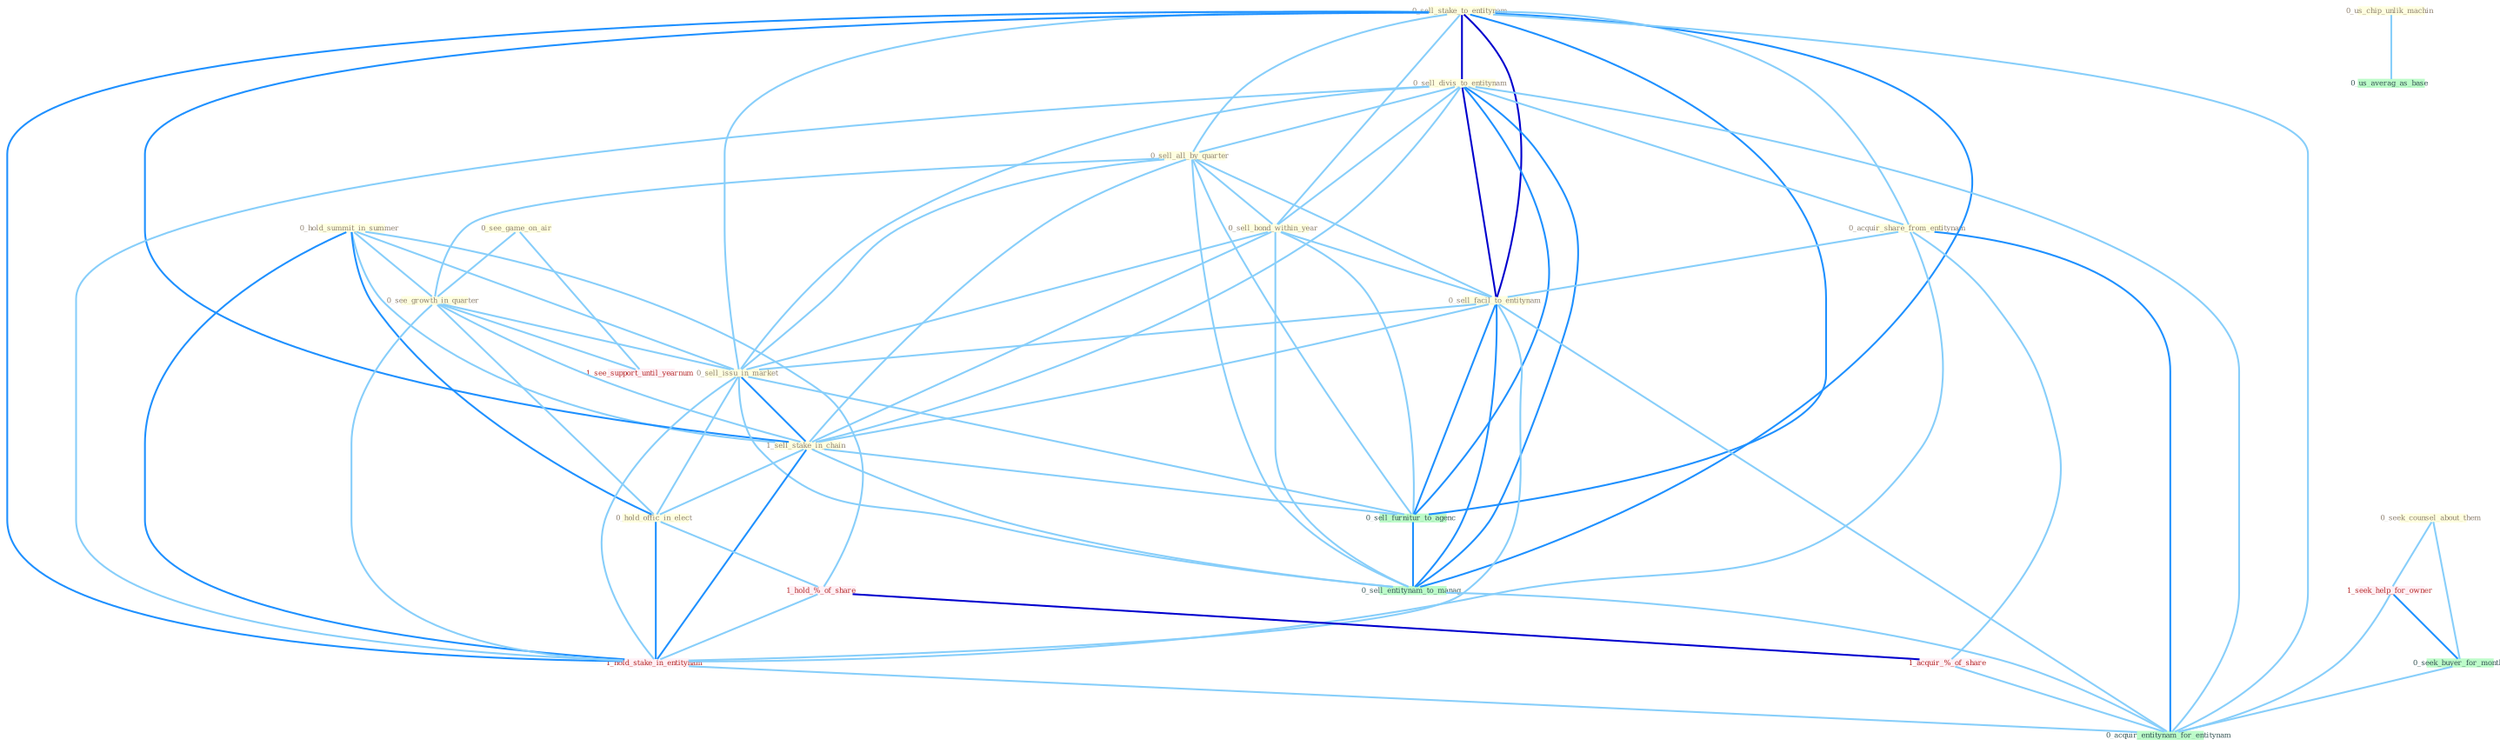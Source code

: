 Graph G{ 
    node
    [shape=polygon,style=filled,width=.5,height=.06,color="#BDFCC9",fixedsize=true,fontsize=4,
    fontcolor="#2f4f4f"];
    {node
    [color="#ffffe0", fontcolor="#8b7d6b"] "0_hold_summit_in_summer " "0_sell_stake_to_entitynam " "0_sell_divis_to_entitynam " "0_see_game_on_air " "0_acquir_share_from_entitynam " "0_sell_all_by_quarter " "0_see_growth_in_quarter " "0_us_chip_unlik_machin " "0_sell_bond_within_year " "0_sell_facil_to_entitynam " "0_sell_issu_in_market " "1_sell_stake_in_chain " "0_hold_offic_in_elect " "0_seek_counsel_about_them "}
{node [color="#fff0f5", fontcolor="#b22222"] "1_hold_%_of_share " "1_hold_stake_in_entitynam " "1_seek_help_for_owner " "1_acquir_%_of_share " "1_see_support_until_yearnum "}
edge [color="#B0E2FF"];

	"0_hold_summit_in_summer " -- "0_see_growth_in_quarter " [w="1", color="#87cefa" ];
	"0_hold_summit_in_summer " -- "0_sell_issu_in_market " [w="1", color="#87cefa" ];
	"0_hold_summit_in_summer " -- "1_sell_stake_in_chain " [w="1", color="#87cefa" ];
	"0_hold_summit_in_summer " -- "0_hold_offic_in_elect " [w="2", color="#1e90ff" , len=0.8];
	"0_hold_summit_in_summer " -- "1_hold_%_of_share " [w="1", color="#87cefa" ];
	"0_hold_summit_in_summer " -- "1_hold_stake_in_entitynam " [w="2", color="#1e90ff" , len=0.8];
	"0_sell_stake_to_entitynam " -- "0_sell_divis_to_entitynam " [w="3", color="#0000cd" , len=0.6];
	"0_sell_stake_to_entitynam " -- "0_acquir_share_from_entitynam " [w="1", color="#87cefa" ];
	"0_sell_stake_to_entitynam " -- "0_sell_all_by_quarter " [w="1", color="#87cefa" ];
	"0_sell_stake_to_entitynam " -- "0_sell_bond_within_year " [w="1", color="#87cefa" ];
	"0_sell_stake_to_entitynam " -- "0_sell_facil_to_entitynam " [w="3", color="#0000cd" , len=0.6];
	"0_sell_stake_to_entitynam " -- "0_sell_issu_in_market " [w="1", color="#87cefa" ];
	"0_sell_stake_to_entitynam " -- "1_sell_stake_in_chain " [w="2", color="#1e90ff" , len=0.8];
	"0_sell_stake_to_entitynam " -- "1_hold_stake_in_entitynam " [w="2", color="#1e90ff" , len=0.8];
	"0_sell_stake_to_entitynam " -- "0_sell_furnitur_to_agenc " [w="2", color="#1e90ff" , len=0.8];
	"0_sell_stake_to_entitynam " -- "0_sell_entitynam_to_manag " [w="2", color="#1e90ff" , len=0.8];
	"0_sell_stake_to_entitynam " -- "0_acquir_entitynam_for_entitynam " [w="1", color="#87cefa" ];
	"0_sell_divis_to_entitynam " -- "0_acquir_share_from_entitynam " [w="1", color="#87cefa" ];
	"0_sell_divis_to_entitynam " -- "0_sell_all_by_quarter " [w="1", color="#87cefa" ];
	"0_sell_divis_to_entitynam " -- "0_sell_bond_within_year " [w="1", color="#87cefa" ];
	"0_sell_divis_to_entitynam " -- "0_sell_facil_to_entitynam " [w="3", color="#0000cd" , len=0.6];
	"0_sell_divis_to_entitynam " -- "0_sell_issu_in_market " [w="1", color="#87cefa" ];
	"0_sell_divis_to_entitynam " -- "1_sell_stake_in_chain " [w="1", color="#87cefa" ];
	"0_sell_divis_to_entitynam " -- "1_hold_stake_in_entitynam " [w="1", color="#87cefa" ];
	"0_sell_divis_to_entitynam " -- "0_sell_furnitur_to_agenc " [w="2", color="#1e90ff" , len=0.8];
	"0_sell_divis_to_entitynam " -- "0_sell_entitynam_to_manag " [w="2", color="#1e90ff" , len=0.8];
	"0_sell_divis_to_entitynam " -- "0_acquir_entitynam_for_entitynam " [w="1", color="#87cefa" ];
	"0_see_game_on_air " -- "0_see_growth_in_quarter " [w="1", color="#87cefa" ];
	"0_see_game_on_air " -- "1_see_support_until_yearnum " [w="1", color="#87cefa" ];
	"0_acquir_share_from_entitynam " -- "0_sell_facil_to_entitynam " [w="1", color="#87cefa" ];
	"0_acquir_share_from_entitynam " -- "1_hold_stake_in_entitynam " [w="1", color="#87cefa" ];
	"0_acquir_share_from_entitynam " -- "1_acquir_%_of_share " [w="1", color="#87cefa" ];
	"0_acquir_share_from_entitynam " -- "0_acquir_entitynam_for_entitynam " [w="2", color="#1e90ff" , len=0.8];
	"0_sell_all_by_quarter " -- "0_see_growth_in_quarter " [w="1", color="#87cefa" ];
	"0_sell_all_by_quarter " -- "0_sell_bond_within_year " [w="1", color="#87cefa" ];
	"0_sell_all_by_quarter " -- "0_sell_facil_to_entitynam " [w="1", color="#87cefa" ];
	"0_sell_all_by_quarter " -- "0_sell_issu_in_market " [w="1", color="#87cefa" ];
	"0_sell_all_by_quarter " -- "1_sell_stake_in_chain " [w="1", color="#87cefa" ];
	"0_sell_all_by_quarter " -- "0_sell_furnitur_to_agenc " [w="1", color="#87cefa" ];
	"0_sell_all_by_quarter " -- "0_sell_entitynam_to_manag " [w="1", color="#87cefa" ];
	"0_see_growth_in_quarter " -- "0_sell_issu_in_market " [w="1", color="#87cefa" ];
	"0_see_growth_in_quarter " -- "1_sell_stake_in_chain " [w="1", color="#87cefa" ];
	"0_see_growth_in_quarter " -- "0_hold_offic_in_elect " [w="1", color="#87cefa" ];
	"0_see_growth_in_quarter " -- "1_hold_stake_in_entitynam " [w="1", color="#87cefa" ];
	"0_see_growth_in_quarter " -- "1_see_support_until_yearnum " [w="1", color="#87cefa" ];
	"0_us_chip_unlik_machin " -- "0_us_averag_as_base " [w="1", color="#87cefa" ];
	"0_sell_bond_within_year " -- "0_sell_facil_to_entitynam " [w="1", color="#87cefa" ];
	"0_sell_bond_within_year " -- "0_sell_issu_in_market " [w="1", color="#87cefa" ];
	"0_sell_bond_within_year " -- "1_sell_stake_in_chain " [w="1", color="#87cefa" ];
	"0_sell_bond_within_year " -- "0_sell_furnitur_to_agenc " [w="1", color="#87cefa" ];
	"0_sell_bond_within_year " -- "0_sell_entitynam_to_manag " [w="1", color="#87cefa" ];
	"0_sell_facil_to_entitynam " -- "0_sell_issu_in_market " [w="1", color="#87cefa" ];
	"0_sell_facil_to_entitynam " -- "1_sell_stake_in_chain " [w="1", color="#87cefa" ];
	"0_sell_facil_to_entitynam " -- "1_hold_stake_in_entitynam " [w="1", color="#87cefa" ];
	"0_sell_facil_to_entitynam " -- "0_sell_furnitur_to_agenc " [w="2", color="#1e90ff" , len=0.8];
	"0_sell_facil_to_entitynam " -- "0_sell_entitynam_to_manag " [w="2", color="#1e90ff" , len=0.8];
	"0_sell_facil_to_entitynam " -- "0_acquir_entitynam_for_entitynam " [w="1", color="#87cefa" ];
	"0_sell_issu_in_market " -- "1_sell_stake_in_chain " [w="2", color="#1e90ff" , len=0.8];
	"0_sell_issu_in_market " -- "0_hold_offic_in_elect " [w="1", color="#87cefa" ];
	"0_sell_issu_in_market " -- "1_hold_stake_in_entitynam " [w="1", color="#87cefa" ];
	"0_sell_issu_in_market " -- "0_sell_furnitur_to_agenc " [w="1", color="#87cefa" ];
	"0_sell_issu_in_market " -- "0_sell_entitynam_to_manag " [w="1", color="#87cefa" ];
	"1_sell_stake_in_chain " -- "0_hold_offic_in_elect " [w="1", color="#87cefa" ];
	"1_sell_stake_in_chain " -- "1_hold_stake_in_entitynam " [w="2", color="#1e90ff" , len=0.8];
	"1_sell_stake_in_chain " -- "0_sell_furnitur_to_agenc " [w="1", color="#87cefa" ];
	"1_sell_stake_in_chain " -- "0_sell_entitynam_to_manag " [w="1", color="#87cefa" ];
	"0_hold_offic_in_elect " -- "1_hold_%_of_share " [w="1", color="#87cefa" ];
	"0_hold_offic_in_elect " -- "1_hold_stake_in_entitynam " [w="2", color="#1e90ff" , len=0.8];
	"0_seek_counsel_about_them " -- "1_seek_help_for_owner " [w="1", color="#87cefa" ];
	"0_seek_counsel_about_them " -- "0_seek_buyer_for_month " [w="1", color="#87cefa" ];
	"1_hold_%_of_share " -- "1_hold_stake_in_entitynam " [w="1", color="#87cefa" ];
	"1_hold_%_of_share " -- "1_acquir_%_of_share " [w="3", color="#0000cd" , len=0.6];
	"1_hold_stake_in_entitynam " -- "0_acquir_entitynam_for_entitynam " [w="1", color="#87cefa" ];
	"1_seek_help_for_owner " -- "0_seek_buyer_for_month " [w="2", color="#1e90ff" , len=0.8];
	"1_seek_help_for_owner " -- "0_acquir_entitynam_for_entitynam " [w="1", color="#87cefa" ];
	"0_seek_buyer_for_month " -- "0_acquir_entitynam_for_entitynam " [w="1", color="#87cefa" ];
	"1_acquir_%_of_share " -- "0_acquir_entitynam_for_entitynam " [w="1", color="#87cefa" ];
	"0_sell_furnitur_to_agenc " -- "0_sell_entitynam_to_manag " [w="2", color="#1e90ff" , len=0.8];
	"0_sell_entitynam_to_manag " -- "0_acquir_entitynam_for_entitynam " [w="1", color="#87cefa" ];
}